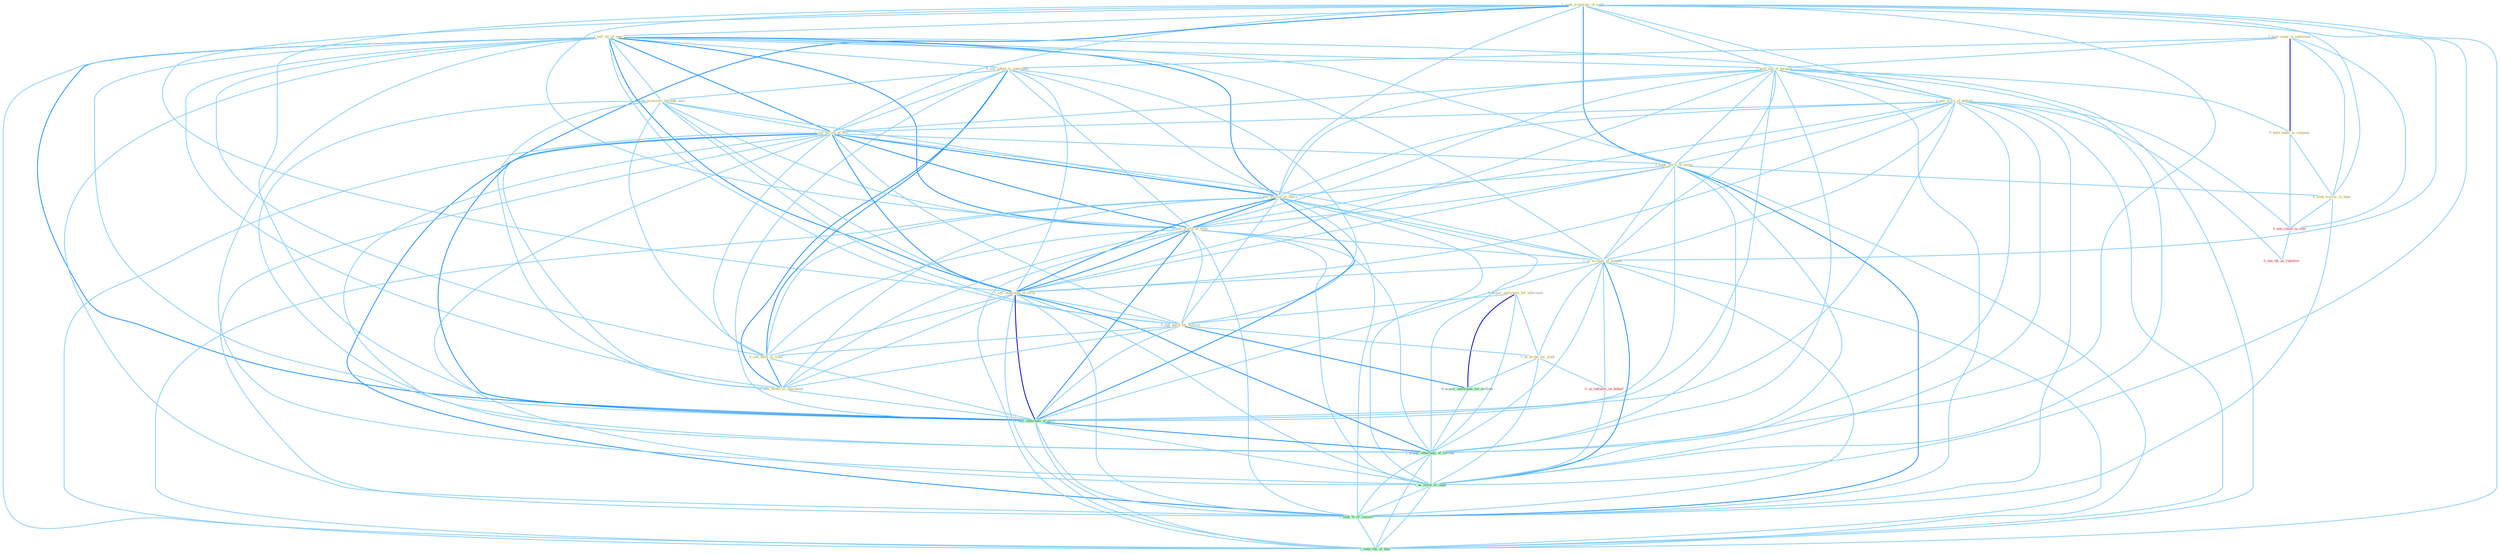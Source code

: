 Graph G{ 
    node
    [shape=polygon,style=filled,width=.5,height=.06,color="#BDFCC9",fixedsize=true,fontsize=4,
    fontcolor="#2f4f4f"];
    {node
    [color="#ffffe0", fontcolor="#8b7d6b"] "1_hold_stake_in_entitynam " "1_seek_withdraw_of_right " "1_sell_all_of_oper " "1_hold_end_of_bargain " "0_sell_adhes_to_entitynam " "0_sell_accessori_through_mail " "1_see_wave_of_default " "0_hold_stake_in_compani " "0_acquir_entitynam_for_othernum " "1_sell_billion_of_bill " "1_seek_clarif_of_intent " "1_sell_million_of_share " "0_seek_waiver_in_hope " "1_sell_worth_of_cloth " "1_us_account_of_magnat " "1_sell_othernum_of_strip " "0_sell_build_for_million " "0_sell_them_to_trust " "0_us_probe_for_studi " "0_sell_invest_to_sharehold "}
{node [color="#fff0f5", fontcolor="#b22222"] "0_us_influenc_on_behalf " "0_see_relief_in_cost " "0_see_thi_as_reaction "}
edge [color="#B0E2FF"];

	"1_hold_stake_in_entitynam " -- "1_hold_end_of_bargain " [w="1", color="#87cefa" ];
	"1_hold_stake_in_entitynam " -- "0_sell_adhes_to_entitynam " [w="1", color="#87cefa" ];
	"1_hold_stake_in_entitynam " -- "0_hold_stake_in_compani " [w="3", color="#0000cd" , len=0.6];
	"1_hold_stake_in_entitynam " -- "0_seek_waiver_in_hope " [w="1", color="#87cefa" ];
	"1_hold_stake_in_entitynam " -- "0_see_relief_in_cost " [w="1", color="#87cefa" ];
	"1_seek_withdraw_of_right " -- "1_sell_all_of_oper " [w="1", color="#87cefa" ];
	"1_seek_withdraw_of_right " -- "1_hold_end_of_bargain " [w="1", color="#87cefa" ];
	"1_seek_withdraw_of_right " -- "1_see_wave_of_default " [w="1", color="#87cefa" ];
	"1_seek_withdraw_of_right " -- "1_sell_billion_of_bill " [w="1", color="#87cefa" ];
	"1_seek_withdraw_of_right " -- "1_seek_clarif_of_intent " [w="2", color="#1e90ff" , len=0.8];
	"1_seek_withdraw_of_right " -- "1_sell_million_of_share " [w="1", color="#87cefa" ];
	"1_seek_withdraw_of_right " -- "0_seek_waiver_in_hope " [w="1", color="#87cefa" ];
	"1_seek_withdraw_of_right " -- "1_sell_worth_of_cloth " [w="1", color="#87cefa" ];
	"1_seek_withdraw_of_right " -- "1_us_account_of_magnat " [w="1", color="#87cefa" ];
	"1_seek_withdraw_of_right " -- "1_sell_othernum_of_strip " [w="1", color="#87cefa" ];
	"1_seek_withdraw_of_right " -- "1_sell_othernum_of_offic " [w="1", color="#87cefa" ];
	"1_seek_withdraw_of_right " -- "1_acquir_othernum_of_restaur " [w="1", color="#87cefa" ];
	"1_seek_withdraw_of_right " -- "1_us_stock_of_capit " [w="1", color="#87cefa" ];
	"1_seek_withdraw_of_right " -- "1_seek_%_of_concern " [w="2", color="#1e90ff" , len=0.8];
	"1_seek_withdraw_of_right " -- "1_seen_the_of_that " [w="1", color="#87cefa" ];
	"1_sell_all_of_oper " -- "1_hold_end_of_bargain " [w="1", color="#87cefa" ];
	"1_sell_all_of_oper " -- "0_sell_adhes_to_entitynam " [w="1", color="#87cefa" ];
	"1_sell_all_of_oper " -- "0_sell_accessori_through_mail " [w="1", color="#87cefa" ];
	"1_sell_all_of_oper " -- "1_see_wave_of_default " [w="1", color="#87cefa" ];
	"1_sell_all_of_oper " -- "1_sell_billion_of_bill " [w="2", color="#1e90ff" , len=0.8];
	"1_sell_all_of_oper " -- "1_seek_clarif_of_intent " [w="1", color="#87cefa" ];
	"1_sell_all_of_oper " -- "1_sell_million_of_share " [w="2", color="#1e90ff" , len=0.8];
	"1_sell_all_of_oper " -- "1_sell_worth_of_cloth " [w="2", color="#1e90ff" , len=0.8];
	"1_sell_all_of_oper " -- "1_us_account_of_magnat " [w="1", color="#87cefa" ];
	"1_sell_all_of_oper " -- "1_sell_othernum_of_strip " [w="2", color="#1e90ff" , len=0.8];
	"1_sell_all_of_oper " -- "0_sell_build_for_million " [w="1", color="#87cefa" ];
	"1_sell_all_of_oper " -- "0_sell_them_to_trust " [w="1", color="#87cefa" ];
	"1_sell_all_of_oper " -- "0_sell_invest_to_sharehold " [w="1", color="#87cefa" ];
	"1_sell_all_of_oper " -- "1_sell_othernum_of_offic " [w="2", color="#1e90ff" , len=0.8];
	"1_sell_all_of_oper " -- "1_acquir_othernum_of_restaur " [w="1", color="#87cefa" ];
	"1_sell_all_of_oper " -- "1_us_stock_of_capit " [w="1", color="#87cefa" ];
	"1_sell_all_of_oper " -- "1_seek_%_of_concern " [w="1", color="#87cefa" ];
	"1_sell_all_of_oper " -- "1_seen_the_of_that " [w="1", color="#87cefa" ];
	"1_hold_end_of_bargain " -- "1_see_wave_of_default " [w="1", color="#87cefa" ];
	"1_hold_end_of_bargain " -- "0_hold_stake_in_compani " [w="1", color="#87cefa" ];
	"1_hold_end_of_bargain " -- "1_sell_billion_of_bill " [w="1", color="#87cefa" ];
	"1_hold_end_of_bargain " -- "1_seek_clarif_of_intent " [w="1", color="#87cefa" ];
	"1_hold_end_of_bargain " -- "1_sell_million_of_share " [w="1", color="#87cefa" ];
	"1_hold_end_of_bargain " -- "1_sell_worth_of_cloth " [w="1", color="#87cefa" ];
	"1_hold_end_of_bargain " -- "1_us_account_of_magnat " [w="1", color="#87cefa" ];
	"1_hold_end_of_bargain " -- "1_sell_othernum_of_strip " [w="1", color="#87cefa" ];
	"1_hold_end_of_bargain " -- "1_sell_othernum_of_offic " [w="1", color="#87cefa" ];
	"1_hold_end_of_bargain " -- "1_acquir_othernum_of_restaur " [w="1", color="#87cefa" ];
	"1_hold_end_of_bargain " -- "1_us_stock_of_capit " [w="1", color="#87cefa" ];
	"1_hold_end_of_bargain " -- "1_seek_%_of_concern " [w="1", color="#87cefa" ];
	"1_hold_end_of_bargain " -- "1_seen_the_of_that " [w="1", color="#87cefa" ];
	"0_sell_adhes_to_entitynam " -- "0_sell_accessori_through_mail " [w="1", color="#87cefa" ];
	"0_sell_adhes_to_entitynam " -- "1_sell_billion_of_bill " [w="1", color="#87cefa" ];
	"0_sell_adhes_to_entitynam " -- "1_sell_million_of_share " [w="1", color="#87cefa" ];
	"0_sell_adhes_to_entitynam " -- "1_sell_worth_of_cloth " [w="1", color="#87cefa" ];
	"0_sell_adhes_to_entitynam " -- "1_sell_othernum_of_strip " [w="1", color="#87cefa" ];
	"0_sell_adhes_to_entitynam " -- "0_sell_build_for_million " [w="1", color="#87cefa" ];
	"0_sell_adhes_to_entitynam " -- "0_sell_them_to_trust " [w="2", color="#1e90ff" , len=0.8];
	"0_sell_adhes_to_entitynam " -- "0_sell_invest_to_sharehold " [w="2", color="#1e90ff" , len=0.8];
	"0_sell_adhes_to_entitynam " -- "1_sell_othernum_of_offic " [w="1", color="#87cefa" ];
	"0_sell_accessori_through_mail " -- "1_sell_billion_of_bill " [w="1", color="#87cefa" ];
	"0_sell_accessori_through_mail " -- "1_sell_million_of_share " [w="1", color="#87cefa" ];
	"0_sell_accessori_through_mail " -- "1_sell_worth_of_cloth " [w="1", color="#87cefa" ];
	"0_sell_accessori_through_mail " -- "1_sell_othernum_of_strip " [w="1", color="#87cefa" ];
	"0_sell_accessori_through_mail " -- "0_sell_build_for_million " [w="1", color="#87cefa" ];
	"0_sell_accessori_through_mail " -- "0_sell_them_to_trust " [w="1", color="#87cefa" ];
	"0_sell_accessori_through_mail " -- "0_sell_invest_to_sharehold " [w="1", color="#87cefa" ];
	"0_sell_accessori_through_mail " -- "1_sell_othernum_of_offic " [w="1", color="#87cefa" ];
	"1_see_wave_of_default " -- "1_sell_billion_of_bill " [w="1", color="#87cefa" ];
	"1_see_wave_of_default " -- "1_seek_clarif_of_intent " [w="1", color="#87cefa" ];
	"1_see_wave_of_default " -- "1_sell_million_of_share " [w="1", color="#87cefa" ];
	"1_see_wave_of_default " -- "1_sell_worth_of_cloth " [w="1", color="#87cefa" ];
	"1_see_wave_of_default " -- "1_us_account_of_magnat " [w="1", color="#87cefa" ];
	"1_see_wave_of_default " -- "1_sell_othernum_of_strip " [w="1", color="#87cefa" ];
	"1_see_wave_of_default " -- "1_sell_othernum_of_offic " [w="1", color="#87cefa" ];
	"1_see_wave_of_default " -- "0_see_relief_in_cost " [w="1", color="#87cefa" ];
	"1_see_wave_of_default " -- "0_see_thi_as_reaction " [w="1", color="#87cefa" ];
	"1_see_wave_of_default " -- "1_acquir_othernum_of_restaur " [w="1", color="#87cefa" ];
	"1_see_wave_of_default " -- "1_us_stock_of_capit " [w="1", color="#87cefa" ];
	"1_see_wave_of_default " -- "1_seek_%_of_concern " [w="1", color="#87cefa" ];
	"1_see_wave_of_default " -- "1_seen_the_of_that " [w="1", color="#87cefa" ];
	"0_hold_stake_in_compani " -- "0_seek_waiver_in_hope " [w="1", color="#87cefa" ];
	"0_hold_stake_in_compani " -- "0_see_relief_in_cost " [w="1", color="#87cefa" ];
	"0_acquir_entitynam_for_othernum " -- "0_sell_build_for_million " [w="1", color="#87cefa" ];
	"0_acquir_entitynam_for_othernum " -- "0_us_probe_for_studi " [w="1", color="#87cefa" ];
	"0_acquir_entitynam_for_othernum " -- "0_acquir_entitynam_for_million " [w="3", color="#0000cd" , len=0.6];
	"0_acquir_entitynam_for_othernum " -- "1_acquir_othernum_of_restaur " [w="1", color="#87cefa" ];
	"1_sell_billion_of_bill " -- "1_seek_clarif_of_intent " [w="1", color="#87cefa" ];
	"1_sell_billion_of_bill " -- "1_sell_million_of_share " [w="2", color="#1e90ff" , len=0.8];
	"1_sell_billion_of_bill " -- "1_sell_worth_of_cloth " [w="2", color="#1e90ff" , len=0.8];
	"1_sell_billion_of_bill " -- "1_us_account_of_magnat " [w="1", color="#87cefa" ];
	"1_sell_billion_of_bill " -- "1_sell_othernum_of_strip " [w="2", color="#1e90ff" , len=0.8];
	"1_sell_billion_of_bill " -- "0_sell_build_for_million " [w="1", color="#87cefa" ];
	"1_sell_billion_of_bill " -- "0_sell_them_to_trust " [w="1", color="#87cefa" ];
	"1_sell_billion_of_bill " -- "0_sell_invest_to_sharehold " [w="1", color="#87cefa" ];
	"1_sell_billion_of_bill " -- "1_sell_othernum_of_offic " [w="2", color="#1e90ff" , len=0.8];
	"1_sell_billion_of_bill " -- "1_acquir_othernum_of_restaur " [w="1", color="#87cefa" ];
	"1_sell_billion_of_bill " -- "1_us_stock_of_capit " [w="1", color="#87cefa" ];
	"1_sell_billion_of_bill " -- "1_seek_%_of_concern " [w="1", color="#87cefa" ];
	"1_sell_billion_of_bill " -- "1_seen_the_of_that " [w="1", color="#87cefa" ];
	"1_seek_clarif_of_intent " -- "1_sell_million_of_share " [w="1", color="#87cefa" ];
	"1_seek_clarif_of_intent " -- "0_seek_waiver_in_hope " [w="1", color="#87cefa" ];
	"1_seek_clarif_of_intent " -- "1_sell_worth_of_cloth " [w="1", color="#87cefa" ];
	"1_seek_clarif_of_intent " -- "1_us_account_of_magnat " [w="1", color="#87cefa" ];
	"1_seek_clarif_of_intent " -- "1_sell_othernum_of_strip " [w="1", color="#87cefa" ];
	"1_seek_clarif_of_intent " -- "1_sell_othernum_of_offic " [w="1", color="#87cefa" ];
	"1_seek_clarif_of_intent " -- "1_acquir_othernum_of_restaur " [w="1", color="#87cefa" ];
	"1_seek_clarif_of_intent " -- "1_us_stock_of_capit " [w="1", color="#87cefa" ];
	"1_seek_clarif_of_intent " -- "1_seek_%_of_concern " [w="2", color="#1e90ff" , len=0.8];
	"1_seek_clarif_of_intent " -- "1_seen_the_of_that " [w="1", color="#87cefa" ];
	"1_sell_million_of_share " -- "1_sell_worth_of_cloth " [w="2", color="#1e90ff" , len=0.8];
	"1_sell_million_of_share " -- "1_us_account_of_magnat " [w="1", color="#87cefa" ];
	"1_sell_million_of_share " -- "1_sell_othernum_of_strip " [w="2", color="#1e90ff" , len=0.8];
	"1_sell_million_of_share " -- "0_sell_build_for_million " [w="1", color="#87cefa" ];
	"1_sell_million_of_share " -- "0_sell_them_to_trust " [w="1", color="#87cefa" ];
	"1_sell_million_of_share " -- "0_sell_invest_to_sharehold " [w="1", color="#87cefa" ];
	"1_sell_million_of_share " -- "1_sell_othernum_of_offic " [w="2", color="#1e90ff" , len=0.8];
	"1_sell_million_of_share " -- "1_acquir_othernum_of_restaur " [w="1", color="#87cefa" ];
	"1_sell_million_of_share " -- "1_us_stock_of_capit " [w="1", color="#87cefa" ];
	"1_sell_million_of_share " -- "1_seek_%_of_concern " [w="1", color="#87cefa" ];
	"1_sell_million_of_share " -- "1_seen_the_of_that " [w="1", color="#87cefa" ];
	"0_seek_waiver_in_hope " -- "0_see_relief_in_cost " [w="1", color="#87cefa" ];
	"0_seek_waiver_in_hope " -- "1_seek_%_of_concern " [w="1", color="#87cefa" ];
	"1_sell_worth_of_cloth " -- "1_us_account_of_magnat " [w="1", color="#87cefa" ];
	"1_sell_worth_of_cloth " -- "1_sell_othernum_of_strip " [w="2", color="#1e90ff" , len=0.8];
	"1_sell_worth_of_cloth " -- "0_sell_build_for_million " [w="1", color="#87cefa" ];
	"1_sell_worth_of_cloth " -- "0_sell_them_to_trust " [w="1", color="#87cefa" ];
	"1_sell_worth_of_cloth " -- "0_sell_invest_to_sharehold " [w="1", color="#87cefa" ];
	"1_sell_worth_of_cloth " -- "1_sell_othernum_of_offic " [w="2", color="#1e90ff" , len=0.8];
	"1_sell_worth_of_cloth " -- "1_acquir_othernum_of_restaur " [w="1", color="#87cefa" ];
	"1_sell_worth_of_cloth " -- "1_us_stock_of_capit " [w="1", color="#87cefa" ];
	"1_sell_worth_of_cloth " -- "1_seek_%_of_concern " [w="1", color="#87cefa" ];
	"1_sell_worth_of_cloth " -- "1_seen_the_of_that " [w="1", color="#87cefa" ];
	"1_us_account_of_magnat " -- "1_sell_othernum_of_strip " [w="1", color="#87cefa" ];
	"1_us_account_of_magnat " -- "0_us_probe_for_studi " [w="1", color="#87cefa" ];
	"1_us_account_of_magnat " -- "1_sell_othernum_of_offic " [w="1", color="#87cefa" ];
	"1_us_account_of_magnat " -- "0_us_influenc_on_behalf " [w="1", color="#87cefa" ];
	"1_us_account_of_magnat " -- "1_acquir_othernum_of_restaur " [w="1", color="#87cefa" ];
	"1_us_account_of_magnat " -- "1_us_stock_of_capit " [w="2", color="#1e90ff" , len=0.8];
	"1_us_account_of_magnat " -- "1_seek_%_of_concern " [w="1", color="#87cefa" ];
	"1_us_account_of_magnat " -- "1_seen_the_of_that " [w="1", color="#87cefa" ];
	"1_sell_othernum_of_strip " -- "0_sell_build_for_million " [w="1", color="#87cefa" ];
	"1_sell_othernum_of_strip " -- "0_sell_them_to_trust " [w="1", color="#87cefa" ];
	"1_sell_othernum_of_strip " -- "0_sell_invest_to_sharehold " [w="1", color="#87cefa" ];
	"1_sell_othernum_of_strip " -- "1_sell_othernum_of_offic " [w="3", color="#0000cd" , len=0.6];
	"1_sell_othernum_of_strip " -- "1_acquir_othernum_of_restaur " [w="2", color="#1e90ff" , len=0.8];
	"1_sell_othernum_of_strip " -- "1_us_stock_of_capit " [w="1", color="#87cefa" ];
	"1_sell_othernum_of_strip " -- "1_seek_%_of_concern " [w="1", color="#87cefa" ];
	"1_sell_othernum_of_strip " -- "1_seen_the_of_that " [w="1", color="#87cefa" ];
	"0_sell_build_for_million " -- "0_sell_them_to_trust " [w="1", color="#87cefa" ];
	"0_sell_build_for_million " -- "0_us_probe_for_studi " [w="1", color="#87cefa" ];
	"0_sell_build_for_million " -- "0_sell_invest_to_sharehold " [w="1", color="#87cefa" ];
	"0_sell_build_for_million " -- "0_acquir_entitynam_for_million " [w="2", color="#1e90ff" , len=0.8];
	"0_sell_build_for_million " -- "1_sell_othernum_of_offic " [w="1", color="#87cefa" ];
	"0_sell_them_to_trust " -- "0_sell_invest_to_sharehold " [w="2", color="#1e90ff" , len=0.8];
	"0_sell_them_to_trust " -- "1_sell_othernum_of_offic " [w="1", color="#87cefa" ];
	"0_us_probe_for_studi " -- "0_acquir_entitynam_for_million " [w="1", color="#87cefa" ];
	"0_us_probe_for_studi " -- "0_us_influenc_on_behalf " [w="1", color="#87cefa" ];
	"0_us_probe_for_studi " -- "1_us_stock_of_capit " [w="1", color="#87cefa" ];
	"0_sell_invest_to_sharehold " -- "1_sell_othernum_of_offic " [w="1", color="#87cefa" ];
	"0_acquir_entitynam_for_million " -- "1_acquir_othernum_of_restaur " [w="1", color="#87cefa" ];
	"1_sell_othernum_of_offic " -- "1_acquir_othernum_of_restaur " [w="2", color="#1e90ff" , len=0.8];
	"1_sell_othernum_of_offic " -- "1_us_stock_of_capit " [w="1", color="#87cefa" ];
	"1_sell_othernum_of_offic " -- "1_seek_%_of_concern " [w="1", color="#87cefa" ];
	"1_sell_othernum_of_offic " -- "1_seen_the_of_that " [w="1", color="#87cefa" ];
	"0_us_influenc_on_behalf " -- "1_us_stock_of_capit " [w="1", color="#87cefa" ];
	"0_see_relief_in_cost " -- "0_see_thi_as_reaction " [w="1", color="#87cefa" ];
	"1_acquir_othernum_of_restaur " -- "1_us_stock_of_capit " [w="1", color="#87cefa" ];
	"1_acquir_othernum_of_restaur " -- "1_seek_%_of_concern " [w="1", color="#87cefa" ];
	"1_acquir_othernum_of_restaur " -- "1_seen_the_of_that " [w="1", color="#87cefa" ];
	"1_us_stock_of_capit " -- "1_seek_%_of_concern " [w="1", color="#87cefa" ];
	"1_us_stock_of_capit " -- "1_seen_the_of_that " [w="1", color="#87cefa" ];
	"1_seek_%_of_concern " -- "1_seen_the_of_that " [w="1", color="#87cefa" ];
}